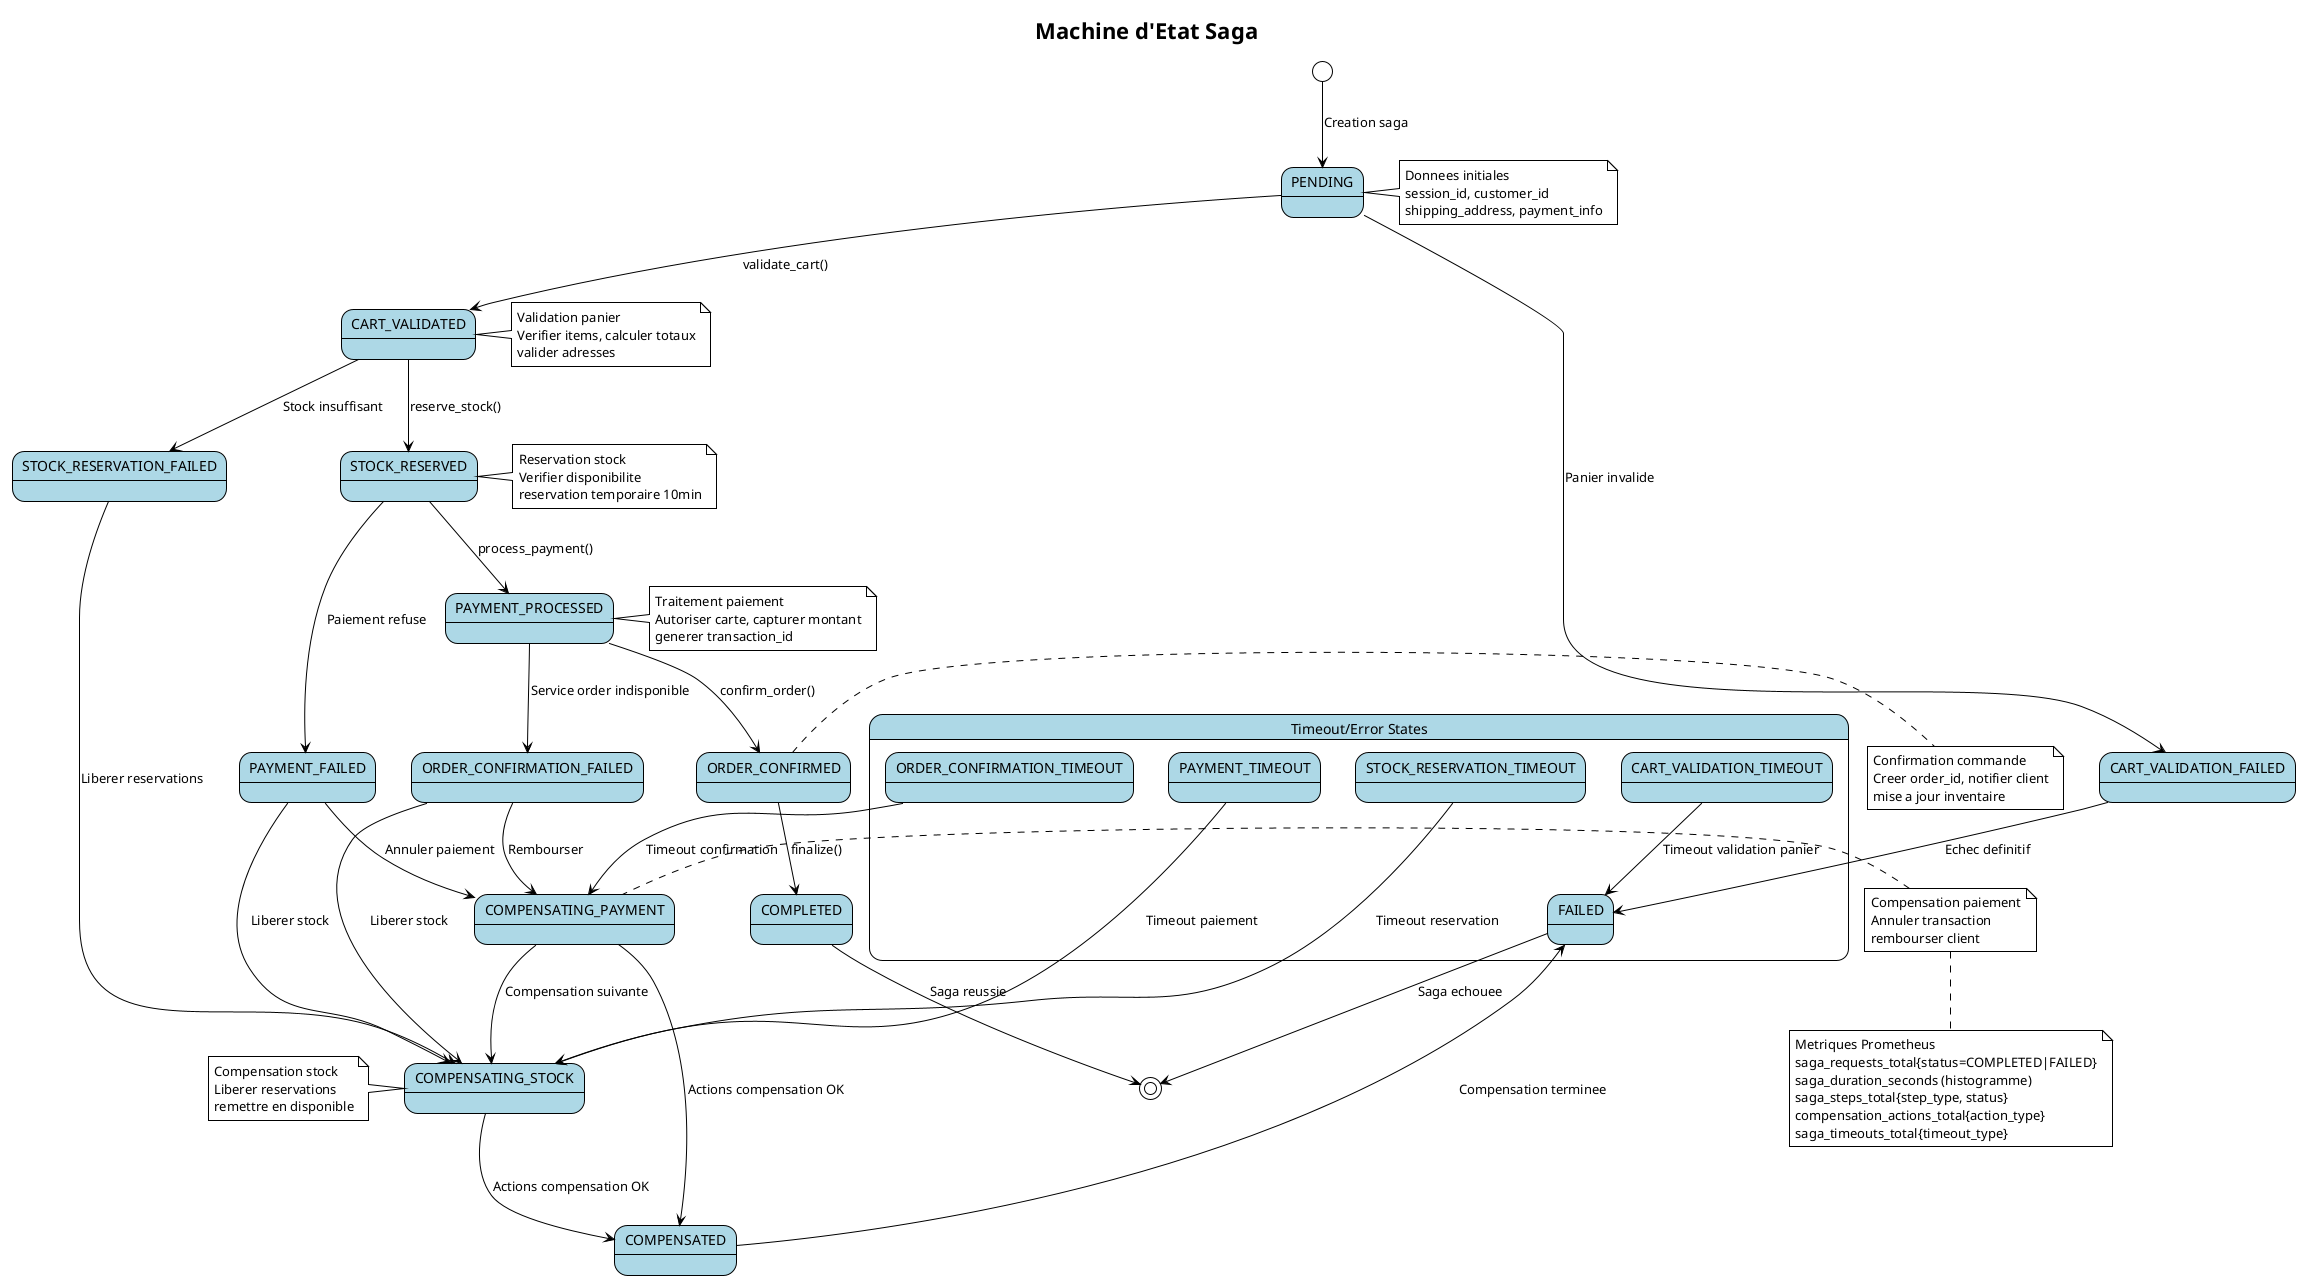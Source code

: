 @startuml saga-state-machine

!theme plain

title Machine d'Etat Saga

skinparam state {
  BackgroundColor lightblue
  BorderColor black
  StartColor green
  EndColor red
}

[*] --> PENDING : Creation saga

PENDING --> CART_VALIDATED : validate_cart()
CART_VALIDATED --> STOCK_RESERVED : reserve_stock()
STOCK_RESERVED --> PAYMENT_PROCESSED : process_payment()
PAYMENT_PROCESSED --> ORDER_CONFIRMED : confirm_order()
ORDER_CONFIRMED --> COMPLETED : finalize()

PENDING --> CART_VALIDATION_FAILED : Panier invalide
CART_VALIDATED --> STOCK_RESERVATION_FAILED : Stock insuffisant
STOCK_RESERVED --> PAYMENT_FAILED : Paiement refuse
PAYMENT_PROCESSED --> ORDER_CONFIRMATION_FAILED : Service order indisponible

STOCK_RESERVATION_FAILED --> COMPENSATING_STOCK : Liberer reservations
PAYMENT_FAILED --> COMPENSATING_STOCK : Liberer stock
PAYMENT_FAILED --> COMPENSATING_PAYMENT : Annuler paiement
ORDER_CONFIRMATION_FAILED --> COMPENSATING_PAYMENT : Rembourser
ORDER_CONFIRMATION_FAILED --> COMPENSATING_STOCK : Liberer stock

COMPENSATING_STOCK --> COMPENSATED : Actions compensation OK
COMPENSATING_PAYMENT --> COMPENSATED : Actions compensation OK
COMPENSATING_PAYMENT --> COMPENSATING_STOCK : Compensation suivante

state "Timeout/Error States" as TIMEOUT_STATES {
  CART_VALIDATION_TIMEOUT --> FAILED : Timeout validation panier
  STOCK_RESERVATION_TIMEOUT --> COMPENSATING_STOCK : Timeout reservation
  PAYMENT_TIMEOUT --> COMPENSATING_STOCK : Timeout paiement
  ORDER_CONFIRMATION_TIMEOUT --> COMPENSATING_PAYMENT : Timeout confirmation
}

CART_VALIDATION_FAILED --> FAILED : Echec definitif
COMPENSATED --> FAILED : Compensation terminee
COMPLETED --> [*] : Saga reussie
FAILED --> [*] : Saga echouee

note right of PENDING : Donnees initiales\nsession_id, customer_id\nshipping_address, payment_info

note right of CART_VALIDATED : Validation panier\nVerifier items, calculer totaux\nvalider adresses

note right of STOCK_RESERVED : Reservation stock\nVerifier disponibilite\nreservation temporaire 10min

note right of PAYMENT_PROCESSED : Traitement paiement\nAutoriser carte, capturer montant\ngenerer transaction_id

note right of ORDER_CONFIRMED : Confirmation commande\nCreer order_id, notifier client\nmise a jour inventaire

note left of COMPENSATING_STOCK : Compensation stock\nLiberer reservations\nremettre en disponible

note left of COMPENSATING_PAYMENT : Compensation paiement\nAnnuler transaction\nrembourser client

note bottom : Metriques Prometheus\nsaga_requests_total{status=COMPLETED|FAILED}\nsaga_duration_seconds (histogramme)\nsaga_steps_total{step_type, status}\ncompensation_actions_total{action_type}\nsaga_timeouts_total{timeout_type}

@enduml